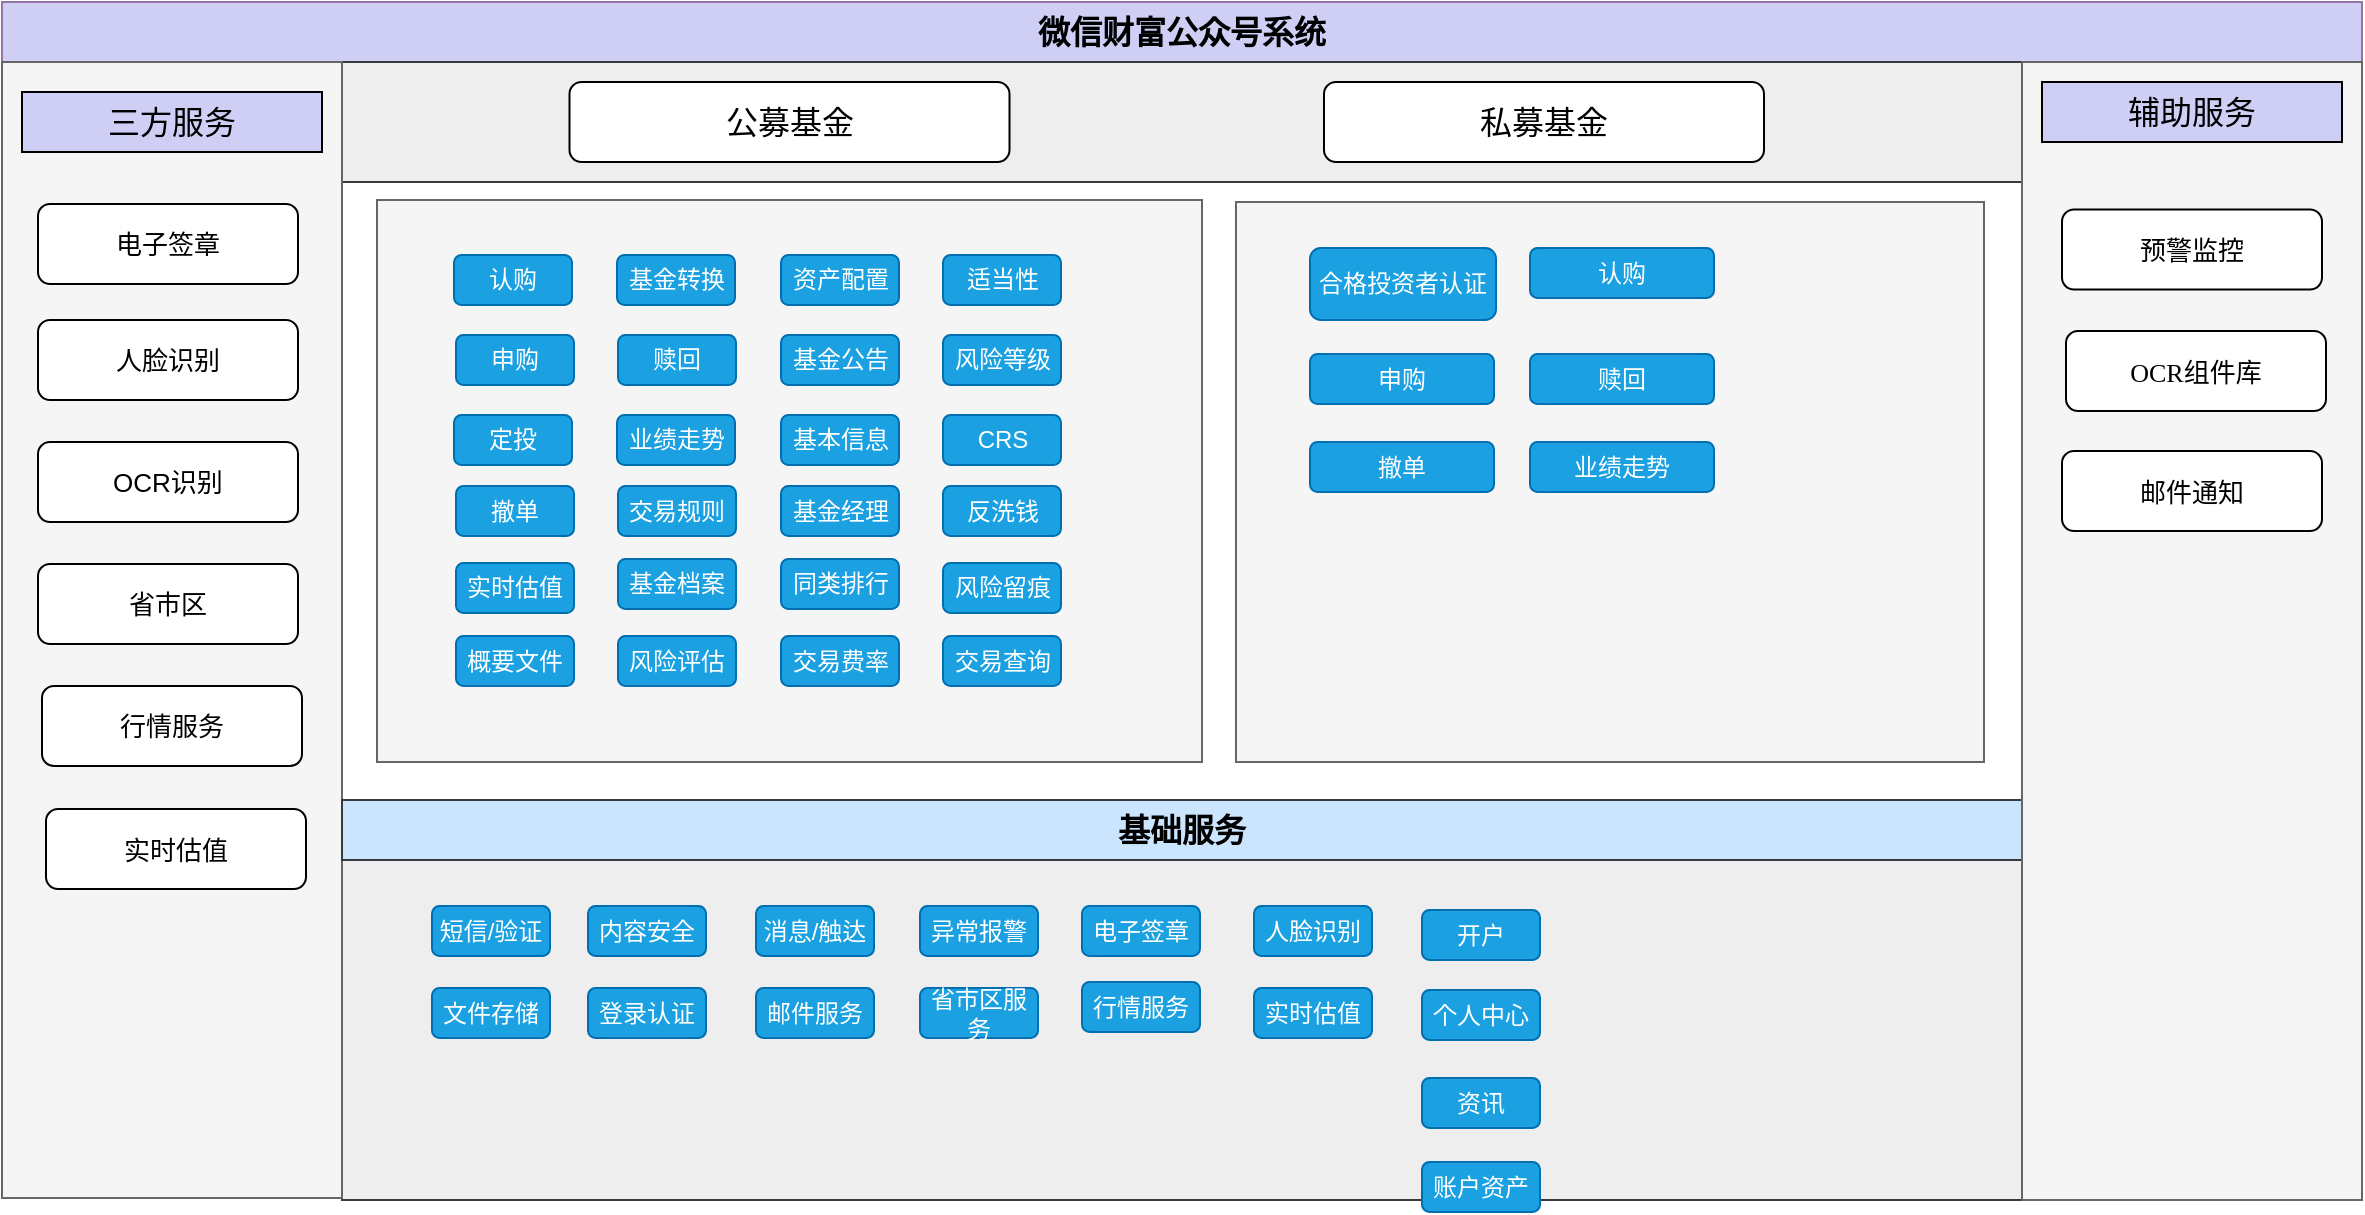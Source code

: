 <mxfile version="20.2.4" type="github">
  <diagram id="PbEHLwvle0bfFOzdE0RF" name="第 1 页">
    <mxGraphModel dx="1422" dy="762" grid="0" gridSize="10" guides="1" tooltips="1" connect="1" arrows="1" fold="1" page="0" pageScale="1" pageWidth="827" pageHeight="1169" math="0" shadow="0">
      <root>
        <mxCell id="0" />
        <mxCell id="1" parent="0" />
        <mxCell id="bQanzyuvM3PR-ToL9I3--2" value="微信财富公众号系统" style="rounded=0;whiteSpace=wrap;html=1;fillColor=#CFCEF5;strokeColor=#9673a6;fontStyle=1;fontSize=16;" parent="1" vertex="1">
          <mxGeometry x="200" y="90" width="1180" height="30" as="geometry" />
        </mxCell>
        <mxCell id="bQanzyuvM3PR-ToL9I3--3" value="" style="rounded=0;whiteSpace=wrap;html=1;fontSize=16;fillColor=#eeeeee;strokeColor=#36393d;" parent="1" vertex="1">
          <mxGeometry x="220" y="120" width="990" height="60" as="geometry" />
        </mxCell>
        <mxCell id="bQanzyuvM3PR-ToL9I3--5" value="公募基金" style="rounded=1;whiteSpace=wrap;html=1;fontSize=16;" parent="1" vertex="1">
          <mxGeometry x="483.75" y="130" width="220" height="40" as="geometry" />
        </mxCell>
        <mxCell id="bQanzyuvM3PR-ToL9I3--6" value="私募基金" style="rounded=1;whiteSpace=wrap;html=1;fontSize=16;" parent="1" vertex="1">
          <mxGeometry x="861" y="130" width="220" height="40" as="geometry" />
        </mxCell>
        <mxCell id="bQanzyuvM3PR-ToL9I3--8" value="" style="rounded=0;whiteSpace=wrap;html=1;fontSize=16;fillColor=#eeeeee;strokeColor=#36393d;" parent="1" vertex="1">
          <mxGeometry x="370" y="519" width="840" height="170" as="geometry" />
        </mxCell>
        <mxCell id="bQanzyuvM3PR-ToL9I3--24" value="" style="rounded=0;whiteSpace=wrap;html=1;fontSize=16;fillColor=#f5f5f5;strokeColor=#666666;fontColor=#333333;" parent="1" vertex="1">
          <mxGeometry x="200" y="120" width="170" height="568" as="geometry" />
        </mxCell>
        <mxCell id="bQanzyuvM3PR-ToL9I3--25" value="三方服务" style="rounded=0;whiteSpace=wrap;html=1;fontSize=16;fillColor=#CFCEF5;" parent="1" vertex="1">
          <mxGeometry x="210" y="135" width="150" height="30" as="geometry" />
        </mxCell>
        <mxCell id="bQanzyuvM3PR-ToL9I3--26" value="电子签章" style="rounded=1;whiteSpace=wrap;html=1;fontSize=13;" parent="1" vertex="1">
          <mxGeometry x="218" y="191" width="130" height="40" as="geometry" />
        </mxCell>
        <mxCell id="bQanzyuvM3PR-ToL9I3--27" value="人脸识别" style="rounded=1;whiteSpace=wrap;html=1;fontSize=13;" parent="1" vertex="1">
          <mxGeometry x="218" y="249" width="130" height="40" as="geometry" />
        </mxCell>
        <mxCell id="bQanzyuvM3PR-ToL9I3--28" value="OCR识别" style="rounded=1;whiteSpace=wrap;html=1;fontSize=13;" parent="1" vertex="1">
          <mxGeometry x="218" y="310" width="130" height="40" as="geometry" />
        </mxCell>
        <mxCell id="bQanzyuvM3PR-ToL9I3--45" value="" style="rounded=0;whiteSpace=wrap;html=1;fontSize=13;fillColor=#f5f5f5;strokeColor=#666666;fontColor=#333333;" parent="1" vertex="1">
          <mxGeometry x="387.5" y="189" width="412.5" height="281" as="geometry" />
        </mxCell>
        <mxCell id="bQanzyuvM3PR-ToL9I3--47" value="" style="rounded=0;whiteSpace=wrap;html=1;fontSize=13;fillColor=#f5f5f5;strokeColor=#666666;fontColor=#333333;" parent="1" vertex="1">
          <mxGeometry x="817" y="190" width="374" height="280" as="geometry" />
        </mxCell>
        <mxCell id="bQanzyuvM3PR-ToL9I3--96" value="基础服务" style="rounded=0;whiteSpace=wrap;html=1;fillColor=#cce5ff;strokeColor=#36393d;fontStyle=1;fontSize=16;" parent="1" vertex="1">
          <mxGeometry x="370" y="489" width="840" height="30" as="geometry" />
        </mxCell>
        <mxCell id="bQanzyuvM3PR-ToL9I3--134" value="" style="rounded=0;whiteSpace=wrap;html=1;fontSize=13;fillColor=#f5f5f5;fontColor=#333333;strokeColor=#666666;" parent="1" vertex="1">
          <mxGeometry x="1210" y="120" width="170" height="569" as="geometry" />
        </mxCell>
        <mxCell id="bQanzyuvM3PR-ToL9I3--135" value="辅助服务" style="rounded=0;whiteSpace=wrap;html=1;fontSize=16;fillColor=#CFCEF5;" parent="1" vertex="1">
          <mxGeometry x="1220" y="130" width="150" height="30" as="geometry" />
        </mxCell>
        <mxCell id="ZADM2jKMoyXwHcdbe6bZ-2" value="&lt;p class=&quot;MsoNormal&quot; style=&quot;font-size: 13px;&quot;&gt;&lt;span style=&quot;font-size: 13px;&quot;&gt;&lt;font style=&quot;font-size: 13px;&quot;&gt;预警监控&lt;/font&gt;&lt;/span&gt;&lt;/p&gt;" style="rounded=1;whiteSpace=wrap;html=1;fontSize=13;fontFamily=Verdana;" parent="1" vertex="1">
          <mxGeometry x="1230" y="193.75" width="130" height="40" as="geometry" />
        </mxCell>
        <mxCell id="ZADM2jKMoyXwHcdbe6bZ-4" value="&lt;p class=&quot;MsoNormal&quot; style=&quot;font-size: 13px;&quot;&gt;&lt;span style=&quot;font-size: 13px;&quot;&gt;&lt;font style=&quot;font-size: 13px;&quot;&gt;OCR组件库&lt;/font&gt;&lt;/span&gt;&lt;/p&gt;" style="rounded=1;whiteSpace=wrap;html=1;fontSize=13;fontFamily=Verdana;" parent="1" vertex="1">
          <mxGeometry x="1232" y="254.5" width="130" height="40" as="geometry" />
        </mxCell>
        <mxCell id="zjK6YM6E4vPAOyXwSc66-1" value="省市区" style="rounded=1;whiteSpace=wrap;html=1;fontSize=13;" vertex="1" parent="1">
          <mxGeometry x="218" y="371" width="130" height="40" as="geometry" />
        </mxCell>
        <mxCell id="zjK6YM6E4vPAOyXwSc66-2" value="行情服务" style="rounded=1;whiteSpace=wrap;html=1;fontSize=13;" vertex="1" parent="1">
          <mxGeometry x="220" y="432" width="130" height="40" as="geometry" />
        </mxCell>
        <mxCell id="zjK6YM6E4vPAOyXwSc66-3" value="实时估值" style="rounded=1;whiteSpace=wrap;html=1;fontSize=13;" vertex="1" parent="1">
          <mxGeometry x="222" y="493.5" width="130" height="40" as="geometry" />
        </mxCell>
        <mxCell id="zjK6YM6E4vPAOyXwSc66-4" value="&lt;p class=&quot;MsoNormal&quot; style=&quot;font-size: 13px;&quot;&gt;&lt;span style=&quot;font-size: 13px;&quot;&gt;&lt;font style=&quot;font-size: 13px;&quot;&gt;邮件通知&lt;/font&gt;&lt;/span&gt;&lt;/p&gt;" style="rounded=1;whiteSpace=wrap;html=1;fontSize=13;fontFamily=Verdana;" vertex="1" parent="1">
          <mxGeometry x="1230" y="314.5" width="130" height="40" as="geometry" />
        </mxCell>
        <mxCell id="zjK6YM6E4vPAOyXwSc66-7" value="认购" style="text;html=1;strokeColor=#006EAF;fillColor=#1ba1e2;align=center;verticalAlign=middle;whiteSpace=wrap;rounded=1;fontColor=#ffffff;" vertex="1" parent="1">
          <mxGeometry x="426" y="216.5" width="59" height="25" as="geometry" />
        </mxCell>
        <mxCell id="zjK6YM6E4vPAOyXwSc66-8" value="申购" style="text;html=1;strokeColor=#006EAF;fillColor=#1ba1e2;align=center;verticalAlign=middle;whiteSpace=wrap;rounded=1;fontColor=#ffffff;" vertex="1" parent="1">
          <mxGeometry x="427" y="256.5" width="59" height="25" as="geometry" />
        </mxCell>
        <mxCell id="zjK6YM6E4vPAOyXwSc66-9" value="定投" style="text;html=1;strokeColor=#006EAF;fillColor=#1ba1e2;align=center;verticalAlign=middle;whiteSpace=wrap;rounded=1;fontColor=#ffffff;" vertex="1" parent="1">
          <mxGeometry x="426" y="296.5" width="59" height="25" as="geometry" />
        </mxCell>
        <mxCell id="zjK6YM6E4vPAOyXwSc66-10" value="撤单" style="text;html=1;strokeColor=#006EAF;fillColor=#1ba1e2;align=center;verticalAlign=middle;whiteSpace=wrap;rounded=1;fontColor=#ffffff;" vertex="1" parent="1">
          <mxGeometry x="427" y="332" width="59" height="25" as="geometry" />
        </mxCell>
        <mxCell id="zjK6YM6E4vPAOyXwSc66-11" value="实时估值" style="text;html=1;strokeColor=#006EAF;fillColor=#1ba1e2;align=center;verticalAlign=middle;whiteSpace=wrap;rounded=1;fontColor=#ffffff;" vertex="1" parent="1">
          <mxGeometry x="427" y="370.5" width="59" height="25" as="geometry" />
        </mxCell>
        <mxCell id="zjK6YM6E4vPAOyXwSc66-12" value="适当性" style="text;html=1;strokeColor=#006EAF;fillColor=#1ba1e2;align=center;verticalAlign=middle;whiteSpace=wrap;rounded=1;fontColor=#ffffff;" vertex="1" parent="1">
          <mxGeometry x="670.5" y="216.5" width="59" height="25" as="geometry" />
        </mxCell>
        <mxCell id="zjK6YM6E4vPAOyXwSc66-13" value="风险等级" style="text;html=1;strokeColor=#006EAF;fillColor=#1ba1e2;align=center;verticalAlign=middle;whiteSpace=wrap;rounded=1;fontColor=#ffffff;" vertex="1" parent="1">
          <mxGeometry x="670.5" y="256.5" width="59" height="25" as="geometry" />
        </mxCell>
        <mxCell id="zjK6YM6E4vPAOyXwSc66-14" value="CRS" style="text;html=1;strokeColor=#006EAF;fillColor=#1ba1e2;align=center;verticalAlign=middle;whiteSpace=wrap;rounded=1;fontColor=#ffffff;" vertex="1" parent="1">
          <mxGeometry x="670.5" y="296.5" width="59" height="25" as="geometry" />
        </mxCell>
        <mxCell id="zjK6YM6E4vPAOyXwSc66-15" value="反洗钱" style="text;html=1;strokeColor=#006EAF;fillColor=#1ba1e2;align=center;verticalAlign=middle;whiteSpace=wrap;rounded=1;fontColor=#ffffff;" vertex="1" parent="1">
          <mxGeometry x="670.5" y="332" width="59" height="25" as="geometry" />
        </mxCell>
        <mxCell id="zjK6YM6E4vPAOyXwSc66-16" value="风险留痕" style="text;html=1;strokeColor=#006EAF;fillColor=#1ba1e2;align=center;verticalAlign=middle;whiteSpace=wrap;rounded=1;fontColor=#ffffff;" vertex="1" parent="1">
          <mxGeometry x="670.5" y="370.5" width="59" height="25" as="geometry" />
        </mxCell>
        <mxCell id="zjK6YM6E4vPAOyXwSc66-17" value="基金转换" style="text;html=1;strokeColor=#006EAF;fillColor=#1ba1e2;align=center;verticalAlign=middle;whiteSpace=wrap;rounded=1;fontColor=#ffffff;" vertex="1" parent="1">
          <mxGeometry x="507.5" y="216.5" width="59" height="25" as="geometry" />
        </mxCell>
        <mxCell id="zjK6YM6E4vPAOyXwSc66-18" value="赎回" style="text;html=1;strokeColor=#006EAF;fillColor=#1ba1e2;align=center;verticalAlign=middle;whiteSpace=wrap;rounded=1;fontColor=#ffffff;" vertex="1" parent="1">
          <mxGeometry x="508" y="256.5" width="59" height="25" as="geometry" />
        </mxCell>
        <mxCell id="zjK6YM6E4vPAOyXwSc66-19" value="业绩走势" style="text;html=1;strokeColor=#006EAF;fillColor=#1ba1e2;align=center;verticalAlign=middle;whiteSpace=wrap;rounded=1;fontColor=#ffffff;" vertex="1" parent="1">
          <mxGeometry x="507.5" y="296.5" width="59" height="25" as="geometry" />
        </mxCell>
        <mxCell id="zjK6YM6E4vPAOyXwSc66-20" value="交易规则" style="text;html=1;strokeColor=#006EAF;fillColor=#1ba1e2;align=center;verticalAlign=middle;whiteSpace=wrap;rounded=1;fontColor=#ffffff;" vertex="1" parent="1">
          <mxGeometry x="508" y="332" width="59" height="25" as="geometry" />
        </mxCell>
        <mxCell id="zjK6YM6E4vPAOyXwSc66-21" value="基金档案" style="text;html=1;strokeColor=#006EAF;fillColor=#1ba1e2;align=center;verticalAlign=middle;whiteSpace=wrap;rounded=1;fontColor=#ffffff;" vertex="1" parent="1">
          <mxGeometry x="508" y="368.5" width="59" height="25" as="geometry" />
        </mxCell>
        <mxCell id="zjK6YM6E4vPAOyXwSc66-22" value="资产配置" style="text;html=1;strokeColor=#006EAF;fillColor=#1ba1e2;align=center;verticalAlign=middle;whiteSpace=wrap;rounded=1;fontColor=#ffffff;" vertex="1" parent="1">
          <mxGeometry x="589.5" y="216.5" width="59" height="25" as="geometry" />
        </mxCell>
        <mxCell id="zjK6YM6E4vPAOyXwSc66-23" value="基金公告" style="text;html=1;strokeColor=#006EAF;fillColor=#1ba1e2;align=center;verticalAlign=middle;whiteSpace=wrap;rounded=1;fontColor=#ffffff;" vertex="1" parent="1">
          <mxGeometry x="589.5" y="256.5" width="59" height="25" as="geometry" />
        </mxCell>
        <mxCell id="zjK6YM6E4vPAOyXwSc66-24" value="基本信息" style="text;html=1;strokeColor=#006EAF;fillColor=#1ba1e2;align=center;verticalAlign=middle;whiteSpace=wrap;rounded=1;fontColor=#ffffff;" vertex="1" parent="1">
          <mxGeometry x="589.5" y="296.5" width="59" height="25" as="geometry" />
        </mxCell>
        <mxCell id="zjK6YM6E4vPAOyXwSc66-25" value="基金经理" style="text;html=1;strokeColor=#006EAF;fillColor=#1ba1e2;align=center;verticalAlign=middle;whiteSpace=wrap;rounded=1;fontColor=#ffffff;" vertex="1" parent="1">
          <mxGeometry x="589.5" y="332" width="59" height="25" as="geometry" />
        </mxCell>
        <mxCell id="zjK6YM6E4vPAOyXwSc66-26" value="同类排行" style="text;html=1;strokeColor=#006EAF;fillColor=#1ba1e2;align=center;verticalAlign=middle;whiteSpace=wrap;rounded=1;fontColor=#ffffff;" vertex="1" parent="1">
          <mxGeometry x="589.5" y="368.5" width="59" height="25" as="geometry" />
        </mxCell>
        <mxCell id="zjK6YM6E4vPAOyXwSc66-27" value="短信/验证" style="text;html=1;strokeColor=#006EAF;fillColor=#1ba1e2;align=center;verticalAlign=middle;whiteSpace=wrap;rounded=1;fontColor=#ffffff;" vertex="1" parent="1">
          <mxGeometry x="415" y="542" width="59" height="25" as="geometry" />
        </mxCell>
        <mxCell id="zjK6YM6E4vPAOyXwSc66-28" value="内容安全" style="text;html=1;strokeColor=#006EAF;fillColor=#1ba1e2;align=center;verticalAlign=middle;whiteSpace=wrap;rounded=1;fontColor=#ffffff;" vertex="1" parent="1">
          <mxGeometry x="493" y="542" width="59" height="25" as="geometry" />
        </mxCell>
        <mxCell id="zjK6YM6E4vPAOyXwSc66-29" value="消息/触达" style="text;html=1;strokeColor=#006EAF;fillColor=#1ba1e2;align=center;verticalAlign=middle;whiteSpace=wrap;rounded=1;fontColor=#ffffff;" vertex="1" parent="1">
          <mxGeometry x="577" y="542" width="59" height="25" as="geometry" />
        </mxCell>
        <mxCell id="zjK6YM6E4vPAOyXwSc66-30" value="异常报警" style="text;html=1;strokeColor=#006EAF;fillColor=#1ba1e2;align=center;verticalAlign=middle;whiteSpace=wrap;rounded=1;fontColor=#ffffff;" vertex="1" parent="1">
          <mxGeometry x="659" y="542" width="59" height="25" as="geometry" />
        </mxCell>
        <mxCell id="zjK6YM6E4vPAOyXwSc66-31" value="电子签章" style="text;html=1;strokeColor=#006EAF;fillColor=#1ba1e2;align=center;verticalAlign=middle;whiteSpace=wrap;rounded=1;fontColor=#ffffff;" vertex="1" parent="1">
          <mxGeometry x="740" y="542" width="59" height="25" as="geometry" />
        </mxCell>
        <mxCell id="zjK6YM6E4vPAOyXwSc66-32" value="人脸识别" style="text;html=1;strokeColor=#006EAF;fillColor=#1ba1e2;align=center;verticalAlign=middle;whiteSpace=wrap;rounded=1;fontColor=#ffffff;" vertex="1" parent="1">
          <mxGeometry x="826" y="542" width="59" height="25" as="geometry" />
        </mxCell>
        <mxCell id="zjK6YM6E4vPAOyXwSc66-33" value="文件存储" style="text;html=1;strokeColor=#006EAF;fillColor=#1ba1e2;align=center;verticalAlign=middle;whiteSpace=wrap;rounded=1;fontColor=#ffffff;" vertex="1" parent="1">
          <mxGeometry x="415" y="583" width="59" height="25" as="geometry" />
        </mxCell>
        <mxCell id="zjK6YM6E4vPAOyXwSc66-34" value="登录认证" style="text;html=1;strokeColor=#006EAF;fillColor=#1ba1e2;align=center;verticalAlign=middle;whiteSpace=wrap;rounded=1;fontColor=#ffffff;" vertex="1" parent="1">
          <mxGeometry x="493" y="583" width="59" height="25" as="geometry" />
        </mxCell>
        <mxCell id="zjK6YM6E4vPAOyXwSc66-35" value="邮件服务" style="text;html=1;strokeColor=#006EAF;fillColor=#1ba1e2;align=center;verticalAlign=middle;whiteSpace=wrap;rounded=1;fontColor=#ffffff;" vertex="1" parent="1">
          <mxGeometry x="577" y="583" width="59" height="25" as="geometry" />
        </mxCell>
        <mxCell id="zjK6YM6E4vPAOyXwSc66-36" value="省市区服务" style="text;html=1;strokeColor=#006EAF;fillColor=#1ba1e2;align=center;verticalAlign=middle;whiteSpace=wrap;rounded=1;fontColor=#ffffff;" vertex="1" parent="1">
          <mxGeometry x="659" y="583" width="59" height="25" as="geometry" />
        </mxCell>
        <mxCell id="zjK6YM6E4vPAOyXwSc66-37" value="行情服务" style="text;html=1;strokeColor=#006EAF;fillColor=#1ba1e2;align=center;verticalAlign=middle;whiteSpace=wrap;rounded=1;fontColor=#ffffff;" vertex="1" parent="1">
          <mxGeometry x="740" y="580" width="59" height="25" as="geometry" />
        </mxCell>
        <mxCell id="zjK6YM6E4vPAOyXwSc66-38" value="实时估值" style="text;html=1;strokeColor=#006EAF;fillColor=#1ba1e2;align=center;verticalAlign=middle;whiteSpace=wrap;rounded=1;fontColor=#ffffff;" vertex="1" parent="1">
          <mxGeometry x="826" y="583" width="59" height="25" as="geometry" />
        </mxCell>
        <mxCell id="zjK6YM6E4vPAOyXwSc66-39" value="开户" style="text;html=1;strokeColor=#006EAF;fillColor=#1ba1e2;align=center;verticalAlign=middle;whiteSpace=wrap;rounded=1;fontColor=#ffffff;" vertex="1" parent="1">
          <mxGeometry x="910" y="544" width="59" height="25" as="geometry" />
        </mxCell>
        <mxCell id="zjK6YM6E4vPAOyXwSc66-40" value="个人中心" style="text;html=1;strokeColor=#006EAF;fillColor=#1ba1e2;align=center;verticalAlign=middle;whiteSpace=wrap;rounded=1;fontColor=#ffffff;" vertex="1" parent="1">
          <mxGeometry x="910" y="584" width="59" height="25" as="geometry" />
        </mxCell>
        <mxCell id="zjK6YM6E4vPAOyXwSc66-41" value="资讯" style="text;html=1;strokeColor=#006EAF;fillColor=#1ba1e2;align=center;verticalAlign=middle;whiteSpace=wrap;rounded=1;fontColor=#ffffff;" vertex="1" parent="1">
          <mxGeometry x="910" y="628" width="59" height="25" as="geometry" />
        </mxCell>
        <mxCell id="zjK6YM6E4vPAOyXwSc66-42" value="账户资产" style="text;html=1;strokeColor=#006EAF;fillColor=#1ba1e2;align=center;verticalAlign=middle;whiteSpace=wrap;rounded=1;fontColor=#ffffff;" vertex="1" parent="1">
          <mxGeometry x="910" y="670" width="59" height="25" as="geometry" />
        </mxCell>
        <mxCell id="zjK6YM6E4vPAOyXwSc66-43" value="概要文件" style="text;html=1;strokeColor=#006EAF;fillColor=#1ba1e2;align=center;verticalAlign=middle;whiteSpace=wrap;rounded=1;fontColor=#ffffff;" vertex="1" parent="1">
          <mxGeometry x="427" y="407" width="59" height="25" as="geometry" />
        </mxCell>
        <mxCell id="zjK6YM6E4vPAOyXwSc66-44" value="风险评估" style="text;html=1;strokeColor=#006EAF;fillColor=#1ba1e2;align=center;verticalAlign=middle;whiteSpace=wrap;rounded=1;fontColor=#ffffff;" vertex="1" parent="1">
          <mxGeometry x="508" y="407" width="59" height="25" as="geometry" />
        </mxCell>
        <mxCell id="zjK6YM6E4vPAOyXwSc66-45" value="交易费率" style="text;html=1;strokeColor=#006EAF;fillColor=#1ba1e2;align=center;verticalAlign=middle;whiteSpace=wrap;rounded=1;fontColor=#ffffff;" vertex="1" parent="1">
          <mxGeometry x="589.5" y="407" width="59" height="25" as="geometry" />
        </mxCell>
        <mxCell id="zjK6YM6E4vPAOyXwSc66-46" value="交易查询" style="text;html=1;strokeColor=#006EAF;fillColor=#1ba1e2;align=center;verticalAlign=middle;whiteSpace=wrap;rounded=1;fontColor=#ffffff;" vertex="1" parent="1">
          <mxGeometry x="670.5" y="407" width="59" height="25" as="geometry" />
        </mxCell>
        <mxCell id="zjK6YM6E4vPAOyXwSc66-47" value="合格投资者认证" style="text;html=1;strokeColor=#006EAF;fillColor=#1ba1e2;align=center;verticalAlign=middle;whiteSpace=wrap;rounded=1;fontColor=#ffffff;" vertex="1" parent="1">
          <mxGeometry x="854" y="213" width="93" height="36" as="geometry" />
        </mxCell>
        <mxCell id="zjK6YM6E4vPAOyXwSc66-48" value="认购" style="text;html=1;strokeColor=#006EAF;fillColor=#1ba1e2;align=center;verticalAlign=middle;whiteSpace=wrap;rounded=1;fontColor=#ffffff;" vertex="1" parent="1">
          <mxGeometry x="964" y="213" width="92" height="25" as="geometry" />
        </mxCell>
        <mxCell id="zjK6YM6E4vPAOyXwSc66-49" value="申购" style="text;html=1;strokeColor=#006EAF;fillColor=#1ba1e2;align=center;verticalAlign=middle;whiteSpace=wrap;rounded=1;fontColor=#ffffff;" vertex="1" parent="1">
          <mxGeometry x="854" y="266" width="92" height="25" as="geometry" />
        </mxCell>
        <mxCell id="zjK6YM6E4vPAOyXwSc66-50" value="业绩走势" style="text;html=1;strokeColor=#006EAF;fillColor=#1ba1e2;align=center;verticalAlign=middle;whiteSpace=wrap;rounded=1;fontColor=#ffffff;" vertex="1" parent="1">
          <mxGeometry x="964" y="310" width="92" height="25" as="geometry" />
        </mxCell>
        <mxCell id="zjK6YM6E4vPAOyXwSc66-51" value="赎回" style="text;html=1;strokeColor=#006EAF;fillColor=#1ba1e2;align=center;verticalAlign=middle;whiteSpace=wrap;rounded=1;fontColor=#ffffff;" vertex="1" parent="1">
          <mxGeometry x="964" y="266" width="92" height="25" as="geometry" />
        </mxCell>
        <mxCell id="zjK6YM6E4vPAOyXwSc66-52" value="撤单" style="text;html=1;strokeColor=#006EAF;fillColor=#1ba1e2;align=center;verticalAlign=middle;whiteSpace=wrap;rounded=1;fontColor=#ffffff;" vertex="1" parent="1">
          <mxGeometry x="854" y="310" width="92" height="25" as="geometry" />
        </mxCell>
      </root>
    </mxGraphModel>
  </diagram>
</mxfile>
